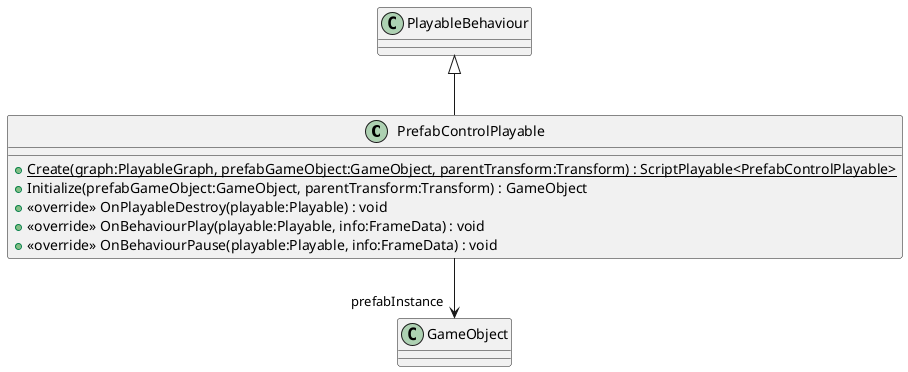@startuml
class PrefabControlPlayable {
    + {static} Create(graph:PlayableGraph, prefabGameObject:GameObject, parentTransform:Transform) : ScriptPlayable<PrefabControlPlayable>
    + Initialize(prefabGameObject:GameObject, parentTransform:Transform) : GameObject
    + <<override>> OnPlayableDestroy(playable:Playable) : void
    + <<override>> OnBehaviourPlay(playable:Playable, info:FrameData) : void
    + <<override>> OnBehaviourPause(playable:Playable, info:FrameData) : void
}
PlayableBehaviour <|-- PrefabControlPlayable
PrefabControlPlayable --> "prefabInstance" GameObject
@enduml
